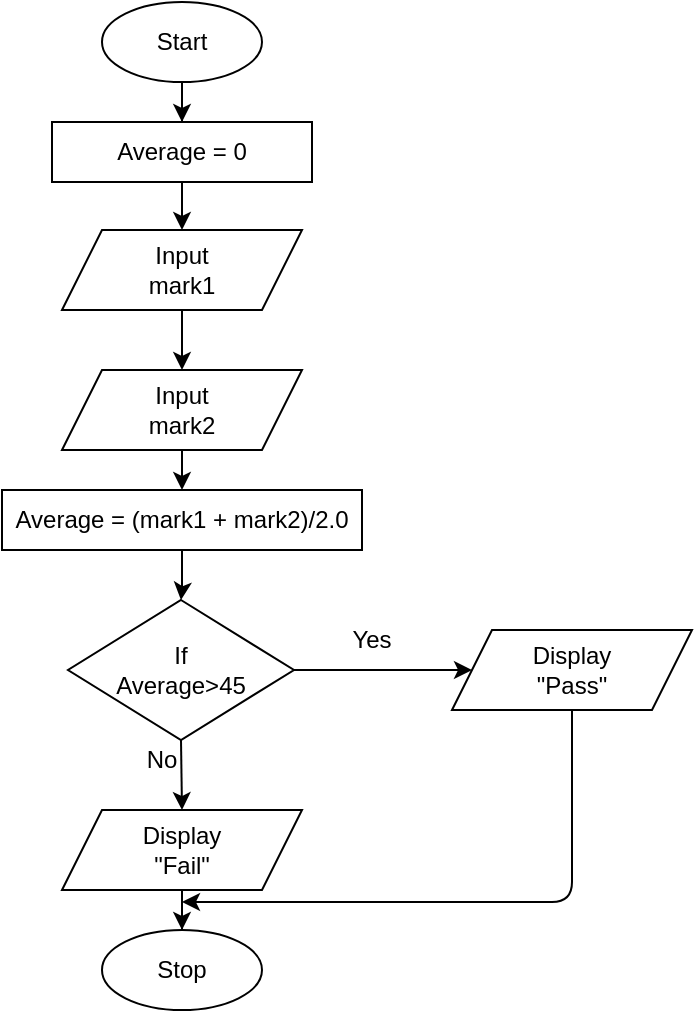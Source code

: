 <mxfile version="14.1.8" type="device"><diagram id="wYlQpX88FknI974r8bVq" name="Page-1"><mxGraphModel dx="852" dy="494" grid="1" gridSize="10" guides="1" tooltips="1" connect="1" arrows="1" fold="1" page="1" pageScale="1" pageWidth="850" pageHeight="1100" math="0" shadow="0"><root><mxCell id="0"/><mxCell id="1" parent="0"/><mxCell id="-83LhtCXUO-yezevRz8w-22" value="" style="edgeStyle=orthogonalEdgeStyle;rounded=0;orthogonalLoop=1;jettySize=auto;html=1;" parent="1" source="-83LhtCXUO-yezevRz8w-1" target="-83LhtCXUO-yezevRz8w-9" edge="1"><mxGeometry relative="1" as="geometry"/></mxCell><mxCell id="-83LhtCXUO-yezevRz8w-1" value="Start" style="ellipse;whiteSpace=wrap;html=1;" parent="1" vertex="1"><mxGeometry x="385" y="10" width="80" height="40" as="geometry"/></mxCell><mxCell id="-83LhtCXUO-yezevRz8w-6" value="" style="edgeStyle=orthogonalEdgeStyle;rounded=0;orthogonalLoop=1;jettySize=auto;html=1;" parent="1" source="-83LhtCXUO-yezevRz8w-2" target="-83LhtCXUO-yezevRz8w-5" edge="1"><mxGeometry relative="1" as="geometry"/></mxCell><mxCell id="-83LhtCXUO-yezevRz8w-2" value="Input&lt;br&gt;mark1" style="shape=parallelogram;perimeter=parallelogramPerimeter;whiteSpace=wrap;html=1;fixedSize=1;" parent="1" vertex="1"><mxGeometry x="365" y="124" width="120" height="40" as="geometry"/></mxCell><mxCell id="-83LhtCXUO-yezevRz8w-5" value="Input&lt;br&gt;mark2" style="shape=parallelogram;perimeter=parallelogramPerimeter;whiteSpace=wrap;html=1;fixedSize=1;" parent="1" vertex="1"><mxGeometry x="365" y="194" width="120" height="40" as="geometry"/></mxCell><mxCell id="-83LhtCXUO-yezevRz8w-9" value="Average = 0" style="rounded=0;whiteSpace=wrap;html=1;" parent="1" vertex="1"><mxGeometry x="360" y="70" width="130" height="30" as="geometry"/></mxCell><mxCell id="-83LhtCXUO-yezevRz8w-17" value="" style="edgeStyle=orthogonalEdgeStyle;rounded=0;orthogonalLoop=1;jettySize=auto;html=1;" parent="1" source="-83LhtCXUO-yezevRz8w-10" target="-83LhtCXUO-yezevRz8w-11" edge="1"><mxGeometry relative="1" as="geometry"/></mxCell><mxCell id="-83LhtCXUO-yezevRz8w-10" value="Average = (mark1 + mark2)/2.0" style="rounded=0;whiteSpace=wrap;html=1;" parent="1" vertex="1"><mxGeometry x="335" y="254" width="180" height="30" as="geometry"/></mxCell><mxCell id="-83LhtCXUO-yezevRz8w-15" value="" style="edgeStyle=orthogonalEdgeStyle;rounded=0;orthogonalLoop=1;jettySize=auto;html=1;" parent="1" source="-83LhtCXUO-yezevRz8w-11" target="-83LhtCXUO-yezevRz8w-13" edge="1"><mxGeometry relative="1" as="geometry"/></mxCell><mxCell id="-83LhtCXUO-yezevRz8w-11" value="If&lt;br&gt;Average&amp;gt;45" style="rhombus;whiteSpace=wrap;html=1;" parent="1" vertex="1"><mxGeometry x="368" y="309" width="113" height="70" as="geometry"/></mxCell><mxCell id="-83LhtCXUO-yezevRz8w-13" value="Display&lt;br&gt;&quot;Pass&quot;" style="shape=parallelogram;perimeter=parallelogramPerimeter;whiteSpace=wrap;html=1;fixedSize=1;" parent="1" vertex="1"><mxGeometry x="560" y="324" width="120" height="40" as="geometry"/></mxCell><mxCell id="-83LhtCXUO-yezevRz8w-24" value="" style="edgeStyle=orthogonalEdgeStyle;rounded=0;orthogonalLoop=1;jettySize=auto;html=1;" parent="1" source="-83LhtCXUO-yezevRz8w-14" target="-83LhtCXUO-yezevRz8w-23" edge="1"><mxGeometry relative="1" as="geometry"/></mxCell><mxCell id="-83LhtCXUO-yezevRz8w-14" value="Display&lt;br&gt;&quot;Fail&quot;" style="shape=parallelogram;perimeter=parallelogramPerimeter;whiteSpace=wrap;html=1;fixedSize=1;" parent="1" vertex="1"><mxGeometry x="365" y="414" width="120" height="40" as="geometry"/></mxCell><mxCell id="-83LhtCXUO-yezevRz8w-16" value="" style="endArrow=classic;html=1;exitX=0.5;exitY=1;exitDx=0;exitDy=0;entryX=0.5;entryY=0;entryDx=0;entryDy=0;" parent="1" source="-83LhtCXUO-yezevRz8w-11" target="-83LhtCXUO-yezevRz8w-14" edge="1"><mxGeometry width="50" height="50" relative="1" as="geometry"><mxPoint x="400" y="284" as="sourcePoint"/><mxPoint x="450" y="234" as="targetPoint"/></mxGeometry></mxCell><mxCell id="-83LhtCXUO-yezevRz8w-19" value="" style="endArrow=classic;html=1;exitX=0.5;exitY=1;exitDx=0;exitDy=0;entryX=0.5;entryY=0;entryDx=0;entryDy=0;" parent="1" source="-83LhtCXUO-yezevRz8w-5" target="-83LhtCXUO-yezevRz8w-10" edge="1"><mxGeometry width="50" height="50" relative="1" as="geometry"><mxPoint x="400" y="284" as="sourcePoint"/><mxPoint x="450" y="234" as="targetPoint"/></mxGeometry></mxCell><mxCell id="-83LhtCXUO-yezevRz8w-20" value="" style="endArrow=classic;html=1;exitX=0.5;exitY=1;exitDx=0;exitDy=0;" parent="1" source="-83LhtCXUO-yezevRz8w-13" edge="1"><mxGeometry width="50" height="50" relative="1" as="geometry"><mxPoint x="620" y="434" as="sourcePoint"/><mxPoint x="425" y="460" as="targetPoint"/><Array as="points"><mxPoint x="620" y="460"/></Array></mxGeometry></mxCell><mxCell id="-83LhtCXUO-yezevRz8w-21" value="" style="endArrow=classic;html=1;exitX=0.5;exitY=1;exitDx=0;exitDy=0;entryX=0.5;entryY=0;entryDx=0;entryDy=0;" parent="1" source="-83LhtCXUO-yezevRz8w-9" target="-83LhtCXUO-yezevRz8w-2" edge="1"><mxGeometry width="50" height="50" relative="1" as="geometry"><mxPoint x="515" y="80" as="sourcePoint"/><mxPoint x="565" y="30" as="targetPoint"/></mxGeometry></mxCell><mxCell id="-83LhtCXUO-yezevRz8w-23" value="Stop" style="ellipse;whiteSpace=wrap;html=1;" parent="1" vertex="1"><mxGeometry x="385" y="474" width="80" height="40" as="geometry"/></mxCell><mxCell id="-83LhtCXUO-yezevRz8w-25" value="Yes" style="text;html=1;strokeColor=none;fillColor=none;align=center;verticalAlign=middle;whiteSpace=wrap;rounded=0;" parent="1" vertex="1"><mxGeometry x="510" y="324" width="20" height="10" as="geometry"/></mxCell><mxCell id="-83LhtCXUO-yezevRz8w-26" value="No" style="text;html=1;strokeColor=none;fillColor=none;align=center;verticalAlign=middle;whiteSpace=wrap;rounded=0;" parent="1" vertex="1"><mxGeometry x="405" y="384" width="20" height="10" as="geometry"/></mxCell></root></mxGraphModel></diagram></mxfile>